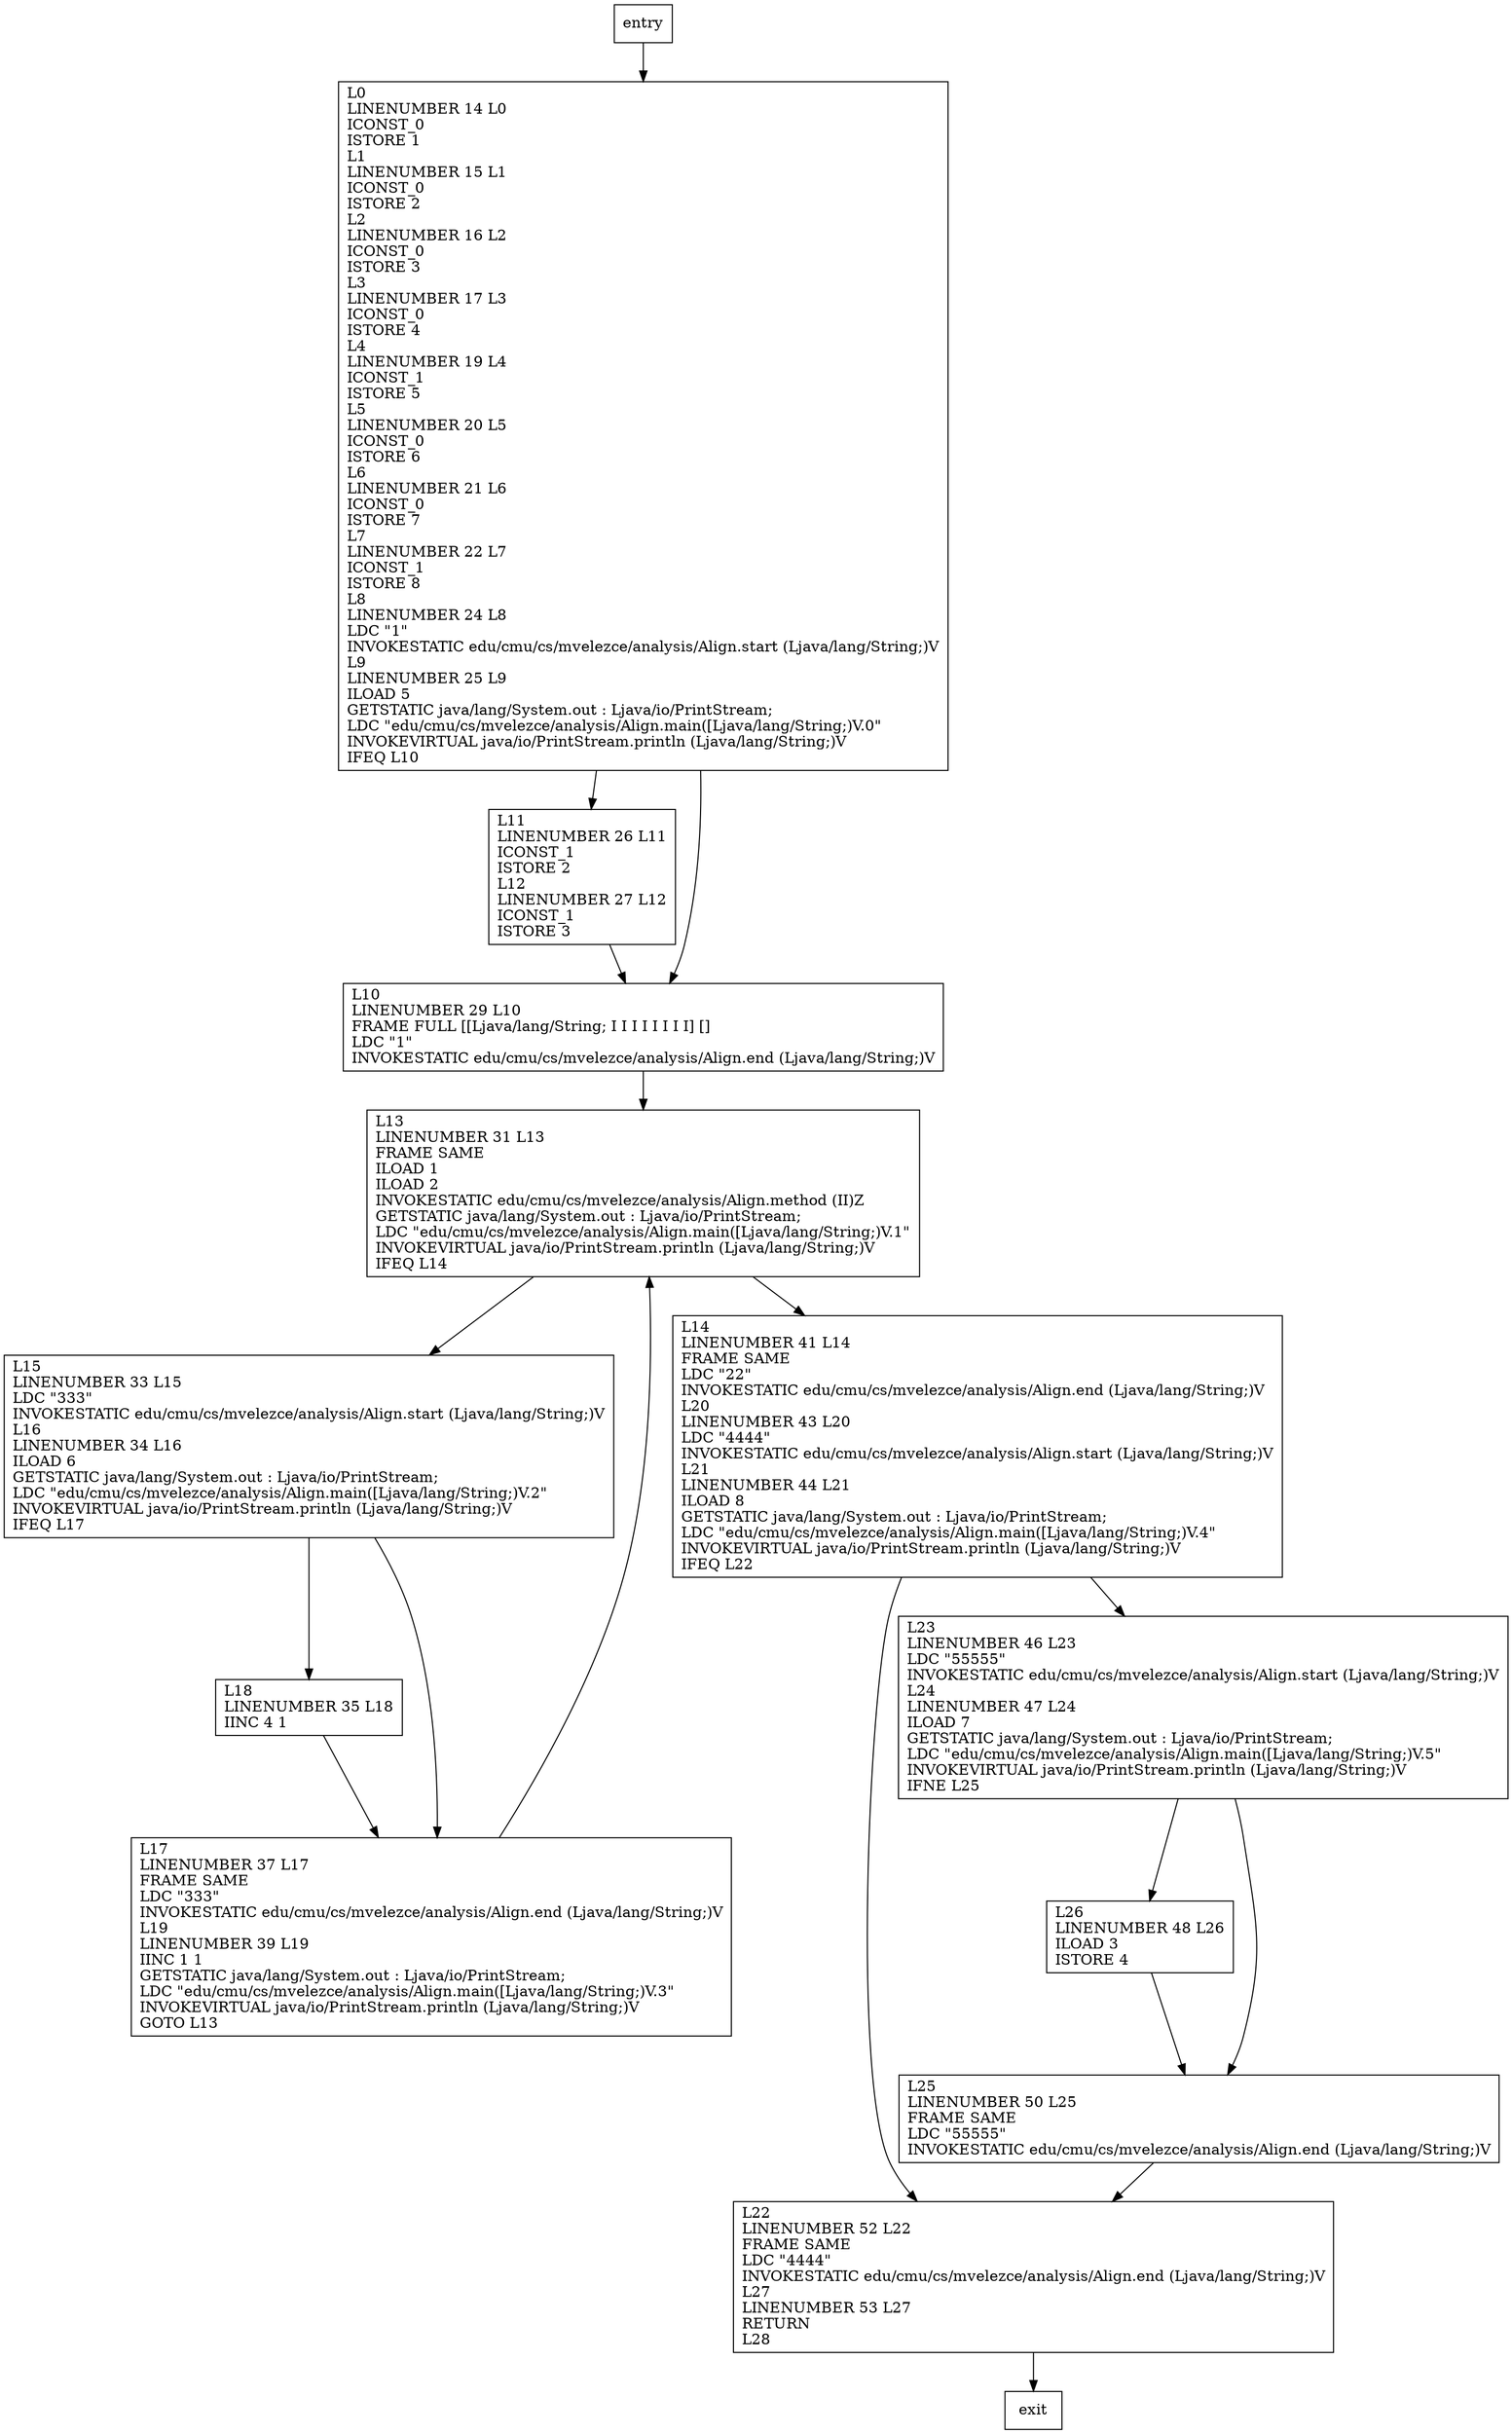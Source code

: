digraph main {
node [shape=record];
220309324 [label="L26\lLINENUMBER 48 L26\lILOAD 3\lISTORE 4\l"];
2053591126 [label="L25\lLINENUMBER 50 L25\lFRAME SAME\lLDC \"55555\"\lINVOKESTATIC edu/cmu/cs/mvelezce/analysis/Align.end (Ljava/lang/String;)V\l"];
1603198149 [label="L15\lLINENUMBER 33 L15\lLDC \"333\"\lINVOKESTATIC edu/cmu/cs/mvelezce/analysis/Align.start (Ljava/lang/String;)V\lL16\lLINENUMBER 34 L16\lILOAD 6\lGETSTATIC java/lang/System.out : Ljava/io/PrintStream;\lLDC \"edu/cmu/cs/mvelezce/analysis/Align.main([Ljava/lang/String;)V.2\"\lINVOKEVIRTUAL java/io/PrintStream.println (Ljava/lang/String;)V\lIFEQ L17\l"];
293508253 [label="L13\lLINENUMBER 31 L13\lFRAME SAME\lILOAD 1\lILOAD 2\lINVOKESTATIC edu/cmu/cs/mvelezce/analysis/Align.method (II)Z\lGETSTATIC java/lang/System.out : Ljava/io/PrintStream;\lLDC \"edu/cmu/cs/mvelezce/analysis/Align.main([Ljava/lang/String;)V.1\"\lINVOKEVIRTUAL java/io/PrintStream.println (Ljava/lang/String;)V\lIFEQ L14\l"];
1840903588 [label="L14\lLINENUMBER 41 L14\lFRAME SAME\lLDC \"22\"\lINVOKESTATIC edu/cmu/cs/mvelezce/analysis/Align.end (Ljava/lang/String;)V\lL20\lLINENUMBER 43 L20\lLDC \"4444\"\lINVOKESTATIC edu/cmu/cs/mvelezce/analysis/Align.start (Ljava/lang/String;)V\lL21\lLINENUMBER 44 L21\lILOAD 8\lGETSTATIC java/lang/System.out : Ljava/io/PrintStream;\lLDC \"edu/cmu/cs/mvelezce/analysis/Align.main([Ljava/lang/String;)V.4\"\lINVOKEVIRTUAL java/io/PrintStream.println (Ljava/lang/String;)V\lIFEQ L22\l"];
515715487 [label="L17\lLINENUMBER 37 L17\lFRAME SAME\lLDC \"333\"\lINVOKESTATIC edu/cmu/cs/mvelezce/analysis/Align.end (Ljava/lang/String;)V\lL19\lLINENUMBER 39 L19\lIINC 1 1\lGETSTATIC java/lang/System.out : Ljava/io/PrintStream;\lLDC \"edu/cmu/cs/mvelezce/analysis/Align.main([Ljava/lang/String;)V.3\"\lINVOKEVIRTUAL java/io/PrintStream.println (Ljava/lang/String;)V\lGOTO L13\l"];
1112414583 [label="L11\lLINENUMBER 26 L11\lICONST_1\lISTORE 2\lL12\lLINENUMBER 27 L12\lICONST_1\lISTORE 3\l"];
2063763486 [label="L18\lLINENUMBER 35 L18\lIINC 4 1\l"];
838449246 [label="L0\lLINENUMBER 14 L0\lICONST_0\lISTORE 1\lL1\lLINENUMBER 15 L1\lICONST_0\lISTORE 2\lL2\lLINENUMBER 16 L2\lICONST_0\lISTORE 3\lL3\lLINENUMBER 17 L3\lICONST_0\lISTORE 4\lL4\lLINENUMBER 19 L4\lICONST_1\lISTORE 5\lL5\lLINENUMBER 20 L5\lICONST_0\lISTORE 6\lL6\lLINENUMBER 21 L6\lICONST_0\lISTORE 7\lL7\lLINENUMBER 22 L7\lICONST_1\lISTORE 8\lL8\lLINENUMBER 24 L8\lLDC \"1\"\lINVOKESTATIC edu/cmu/cs/mvelezce/analysis/Align.start (Ljava/lang/String;)V\lL9\lLINENUMBER 25 L9\lILOAD 5\lGETSTATIC java/lang/System.out : Ljava/io/PrintStream;\lLDC \"edu/cmu/cs/mvelezce/analysis/Align.main([Ljava/lang/String;)V.0\"\lINVOKEVIRTUAL java/io/PrintStream.println (Ljava/lang/String;)V\lIFEQ L10\l"];
1007412025 [label="L22\lLINENUMBER 52 L22\lFRAME SAME\lLDC \"4444\"\lINVOKESTATIC edu/cmu/cs/mvelezce/analysis/Align.end (Ljava/lang/String;)V\lL27\lLINENUMBER 53 L27\lRETURN\lL28\l"];
365590665 [label="L23\lLINENUMBER 46 L23\lLDC \"55555\"\lINVOKESTATIC edu/cmu/cs/mvelezce/analysis/Align.start (Ljava/lang/String;)V\lL24\lLINENUMBER 47 L24\lILOAD 7\lGETSTATIC java/lang/System.out : Ljava/io/PrintStream;\lLDC \"edu/cmu/cs/mvelezce/analysis/Align.main([Ljava/lang/String;)V.5\"\lINVOKEVIRTUAL java/io/PrintStream.println (Ljava/lang/String;)V\lIFNE L25\l"];
282496973 [label="L10\lLINENUMBER 29 L10\lFRAME FULL [[Ljava/lang/String; I I I I I I I I] []\lLDC \"1\"\lINVOKESTATIC edu/cmu/cs/mvelezce/analysis/Align.end (Ljava/lang/String;)V\l"];
entry;
exit;
220309324 -> 2053591126;
1603198149 -> 515715487;
1603198149 -> 2063763486;
515715487 -> 293508253;
2063763486 -> 515715487;
365590665 -> 2053591126;
365590665 -> 220309324;
2053591126 -> 1007412025;
entry -> 838449246;
293508253 -> 1603198149;
293508253 -> 1840903588;
1840903588 -> 1007412025;
1840903588 -> 365590665;
1112414583 -> 282496973;
838449246 -> 1112414583;
838449246 -> 282496973;
1007412025 -> exit;
282496973 -> 293508253;
}
